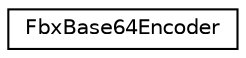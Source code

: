 digraph "クラス階層図"
{
  edge [fontname="Helvetica",fontsize="10",labelfontname="Helvetica",labelfontsize="10"];
  node [fontname="Helvetica",fontsize="10",shape=record];
  rankdir="LR";
  Node0 [label="FbxBase64Encoder",height=0.2,width=0.4,color="black", fillcolor="white", style="filled",URL="$class_fbx_base64_encoder.html"];
}
